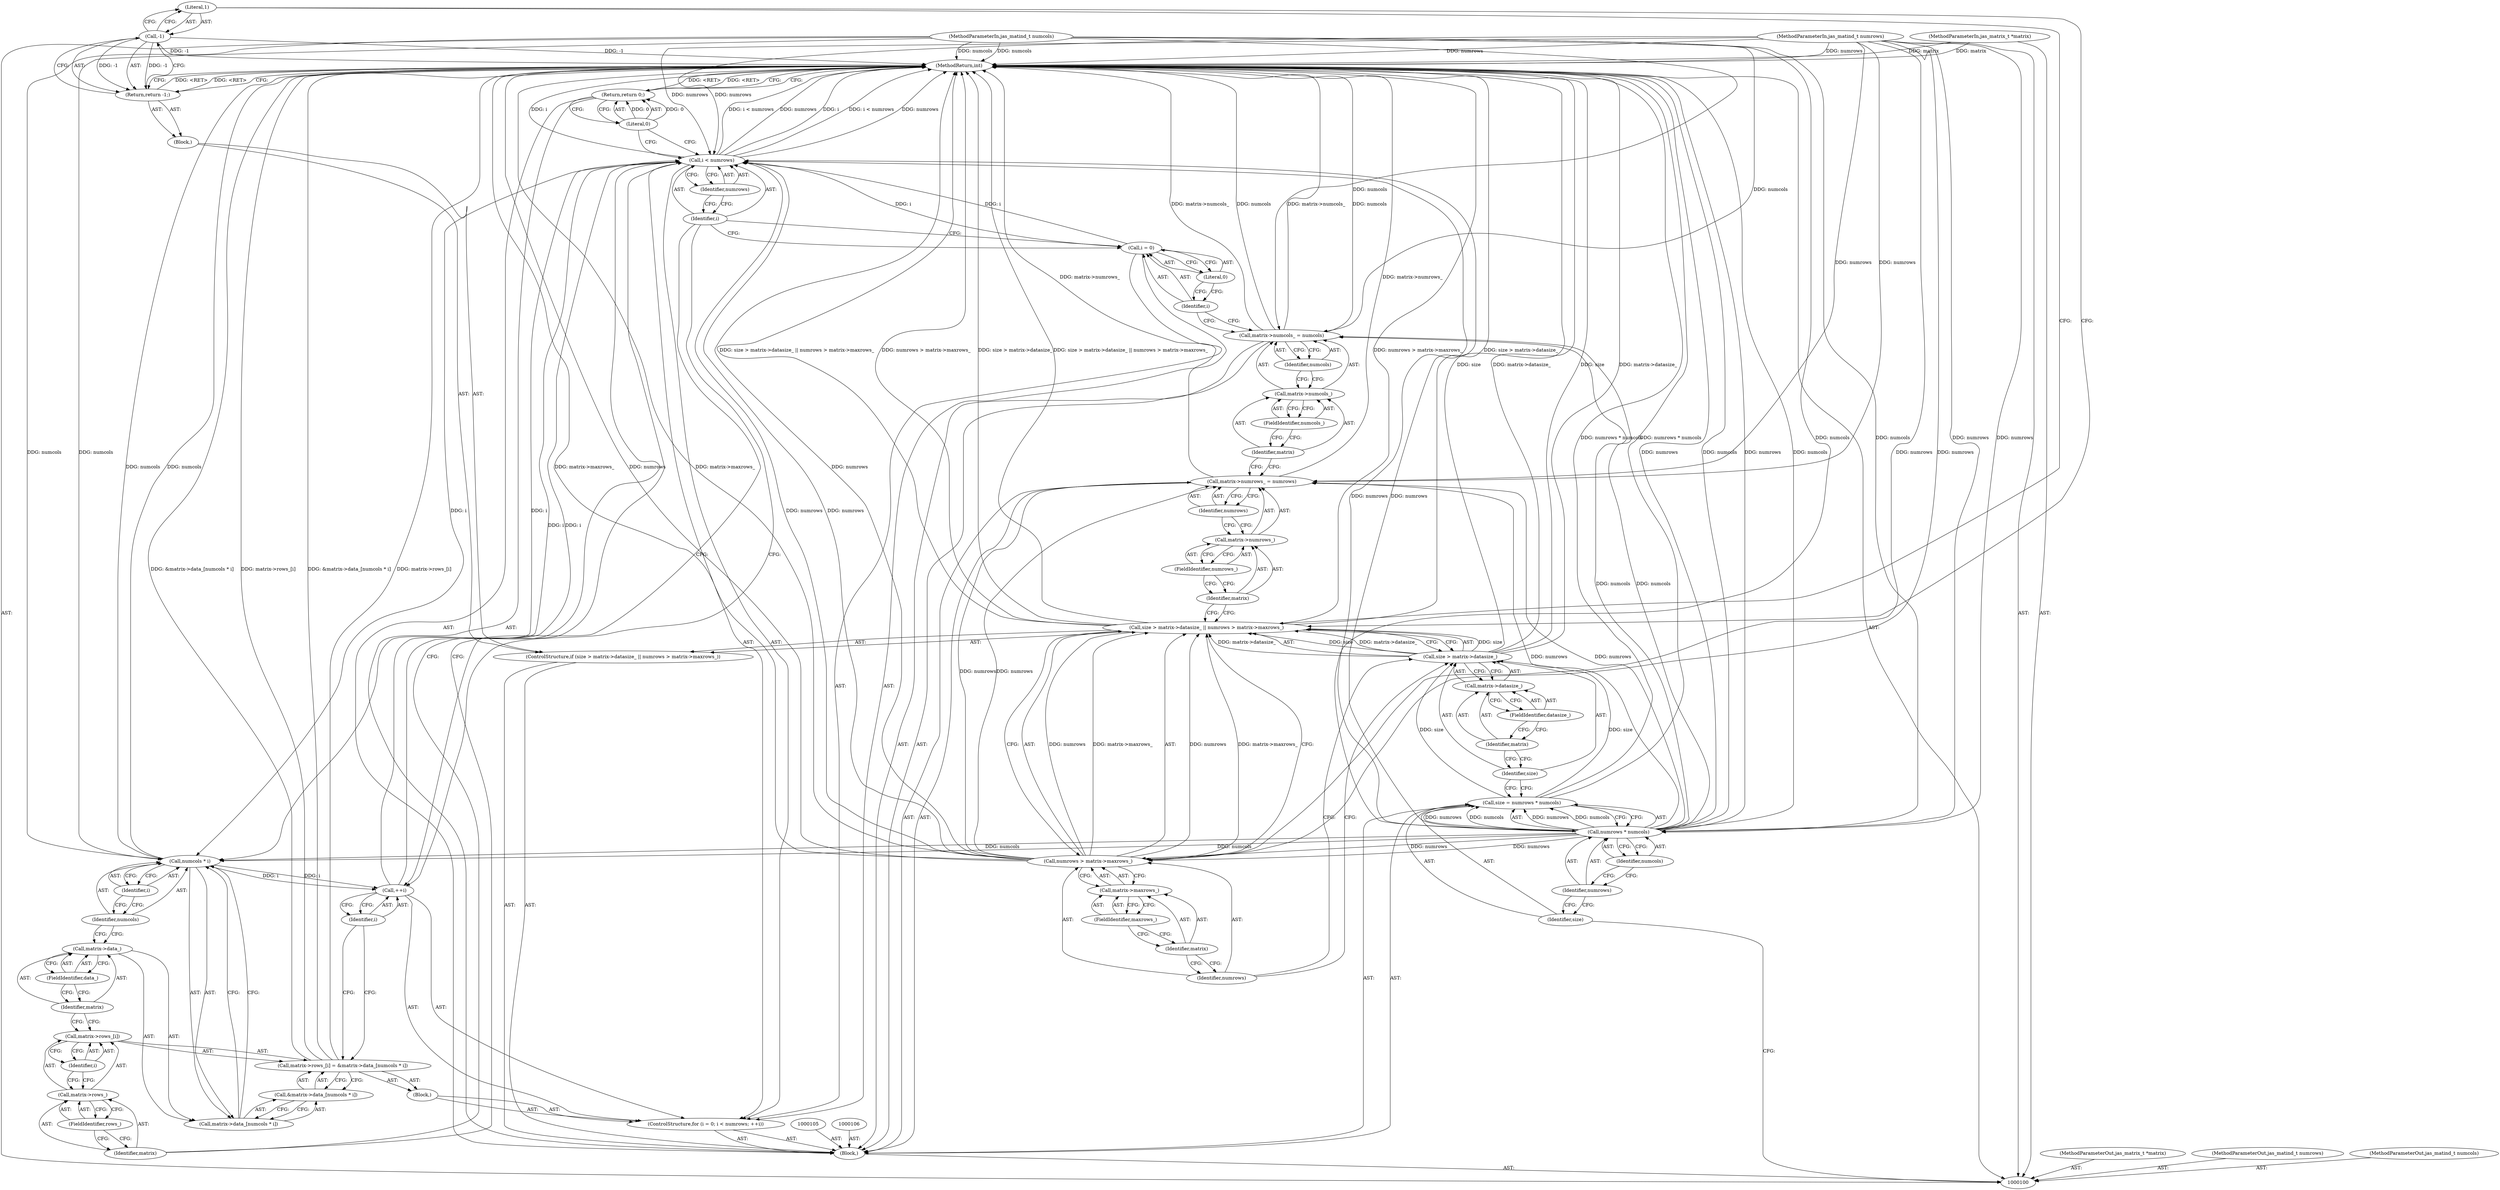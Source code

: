 digraph "0_jasper_d42b2388f7f8e0332c846675133acea151fc557a_23" {
"1000127" [label="(Literal,1)"];
"1000125" [label="(Return,return -1;)"];
"1000126" [label="(Call,-1)"];
"1000128" [label="(Call,matrix->numrows_ = numrows)"];
"1000129" [label="(Call,matrix->numrows_)"];
"1000130" [label="(Identifier,matrix)"];
"1000132" [label="(Identifier,numrows)"];
"1000131" [label="(FieldIdentifier,numrows_)"];
"1000133" [label="(Call,matrix->numcols_ = numcols)"];
"1000134" [label="(Call,matrix->numcols_)"];
"1000135" [label="(Identifier,matrix)"];
"1000137" [label="(Identifier,numcols)"];
"1000136" [label="(FieldIdentifier,numcols_)"];
"1000138" [label="(ControlStructure,for (i = 0; i < numrows; ++i))"];
"1000141" [label="(Literal,0)"];
"1000142" [label="(Call,i < numrows)"];
"1000143" [label="(Identifier,i)"];
"1000144" [label="(Identifier,numrows)"];
"1000145" [label="(Call,++i)"];
"1000146" [label="(Identifier,i)"];
"1000147" [label="(Block,)"];
"1000139" [label="(Call,i = 0)"];
"1000140" [label="(Identifier,i)"];
"1000152" [label="(FieldIdentifier,rows_)"];
"1000153" [label="(Identifier,i)"];
"1000148" [label="(Call,matrix->rows_[i] = &matrix->data_[numcols * i])"];
"1000149" [label="(Call,matrix->rows_[i])"];
"1000150" [label="(Call,matrix->rows_)"];
"1000151" [label="(Identifier,matrix)"];
"1000154" [label="(Call,&matrix->data_[numcols * i])"];
"1000155" [label="(Call,matrix->data_[numcols * i])"];
"1000156" [label="(Call,matrix->data_)"];
"1000157" [label="(Identifier,matrix)"];
"1000158" [label="(FieldIdentifier,data_)"];
"1000159" [label="(Call,numcols * i)"];
"1000160" [label="(Identifier,numcols)"];
"1000161" [label="(Identifier,i)"];
"1000164" [label="(MethodReturn,int)"];
"1000101" [label="(MethodParameterIn,jas_matrix_t *matrix)"];
"1000217" [label="(MethodParameterOut,jas_matrix_t *matrix)"];
"1000102" [label="(MethodParameterIn,jas_matind_t numrows)"];
"1000218" [label="(MethodParameterOut,jas_matind_t numrows)"];
"1000162" [label="(Return,return 0;)"];
"1000163" [label="(Literal,0)"];
"1000103" [label="(MethodParameterIn,jas_matind_t numcols)"];
"1000219" [label="(MethodParameterOut,jas_matind_t numcols)"];
"1000104" [label="(Block,)"];
"1000111" [label="(Identifier,numcols)"];
"1000107" [label="(Call,size = numrows * numcols)"];
"1000108" [label="(Identifier,size)"];
"1000109" [label="(Call,numrows * numcols)"];
"1000110" [label="(Identifier,numrows)"];
"1000116" [label="(Call,matrix->datasize_)"];
"1000117" [label="(Identifier,matrix)"];
"1000112" [label="(ControlStructure,if (size > matrix->datasize_ || numrows > matrix->maxrows_))"];
"1000118" [label="(FieldIdentifier,datasize_)"];
"1000119" [label="(Call,numrows > matrix->maxrows_)"];
"1000120" [label="(Identifier,numrows)"];
"1000121" [label="(Call,matrix->maxrows_)"];
"1000122" [label="(Identifier,matrix)"];
"1000123" [label="(FieldIdentifier,maxrows_)"];
"1000113" [label="(Call,size > matrix->datasize_ || numrows > matrix->maxrows_)"];
"1000114" [label="(Call,size > matrix->datasize_)"];
"1000115" [label="(Identifier,size)"];
"1000124" [label="(Block,)"];
"1000127" -> "1000126"  [label="AST: "];
"1000127" -> "1000113"  [label="CFG: "];
"1000126" -> "1000127"  [label="CFG: "];
"1000125" -> "1000124"  [label="AST: "];
"1000125" -> "1000126"  [label="CFG: "];
"1000126" -> "1000125"  [label="AST: "];
"1000164" -> "1000125"  [label="CFG: "];
"1000125" -> "1000164"  [label="DDG: <RET>"];
"1000126" -> "1000125"  [label="DDG: -1"];
"1000126" -> "1000125"  [label="AST: "];
"1000126" -> "1000127"  [label="CFG: "];
"1000127" -> "1000126"  [label="AST: "];
"1000125" -> "1000126"  [label="CFG: "];
"1000126" -> "1000164"  [label="DDG: -1"];
"1000126" -> "1000125"  [label="DDG: -1"];
"1000128" -> "1000104"  [label="AST: "];
"1000128" -> "1000132"  [label="CFG: "];
"1000129" -> "1000128"  [label="AST: "];
"1000132" -> "1000128"  [label="AST: "];
"1000135" -> "1000128"  [label="CFG: "];
"1000128" -> "1000164"  [label="DDG: matrix->numrows_"];
"1000109" -> "1000128"  [label="DDG: numrows"];
"1000119" -> "1000128"  [label="DDG: numrows"];
"1000102" -> "1000128"  [label="DDG: numrows"];
"1000129" -> "1000128"  [label="AST: "];
"1000129" -> "1000131"  [label="CFG: "];
"1000130" -> "1000129"  [label="AST: "];
"1000131" -> "1000129"  [label="AST: "];
"1000132" -> "1000129"  [label="CFG: "];
"1000130" -> "1000129"  [label="AST: "];
"1000130" -> "1000113"  [label="CFG: "];
"1000131" -> "1000130"  [label="CFG: "];
"1000132" -> "1000128"  [label="AST: "];
"1000132" -> "1000129"  [label="CFG: "];
"1000128" -> "1000132"  [label="CFG: "];
"1000131" -> "1000129"  [label="AST: "];
"1000131" -> "1000130"  [label="CFG: "];
"1000129" -> "1000131"  [label="CFG: "];
"1000133" -> "1000104"  [label="AST: "];
"1000133" -> "1000137"  [label="CFG: "];
"1000134" -> "1000133"  [label="AST: "];
"1000137" -> "1000133"  [label="AST: "];
"1000140" -> "1000133"  [label="CFG: "];
"1000133" -> "1000164"  [label="DDG: matrix->numcols_"];
"1000133" -> "1000164"  [label="DDG: numcols"];
"1000109" -> "1000133"  [label="DDG: numcols"];
"1000103" -> "1000133"  [label="DDG: numcols"];
"1000134" -> "1000133"  [label="AST: "];
"1000134" -> "1000136"  [label="CFG: "];
"1000135" -> "1000134"  [label="AST: "];
"1000136" -> "1000134"  [label="AST: "];
"1000137" -> "1000134"  [label="CFG: "];
"1000135" -> "1000134"  [label="AST: "];
"1000135" -> "1000128"  [label="CFG: "];
"1000136" -> "1000135"  [label="CFG: "];
"1000137" -> "1000133"  [label="AST: "];
"1000137" -> "1000134"  [label="CFG: "];
"1000133" -> "1000137"  [label="CFG: "];
"1000136" -> "1000134"  [label="AST: "];
"1000136" -> "1000135"  [label="CFG: "];
"1000134" -> "1000136"  [label="CFG: "];
"1000138" -> "1000104"  [label="AST: "];
"1000139" -> "1000138"  [label="AST: "];
"1000142" -> "1000138"  [label="AST: "];
"1000145" -> "1000138"  [label="AST: "];
"1000147" -> "1000138"  [label="AST: "];
"1000141" -> "1000139"  [label="AST: "];
"1000141" -> "1000140"  [label="CFG: "];
"1000139" -> "1000141"  [label="CFG: "];
"1000142" -> "1000138"  [label="AST: "];
"1000142" -> "1000144"  [label="CFG: "];
"1000143" -> "1000142"  [label="AST: "];
"1000144" -> "1000142"  [label="AST: "];
"1000151" -> "1000142"  [label="CFG: "];
"1000163" -> "1000142"  [label="CFG: "];
"1000142" -> "1000164"  [label="DDG: i < numrows"];
"1000142" -> "1000164"  [label="DDG: numrows"];
"1000142" -> "1000164"  [label="DDG: i"];
"1000139" -> "1000142"  [label="DDG: i"];
"1000145" -> "1000142"  [label="DDG: i"];
"1000102" -> "1000142"  [label="DDG: numrows"];
"1000109" -> "1000142"  [label="DDG: numrows"];
"1000119" -> "1000142"  [label="DDG: numrows"];
"1000142" -> "1000159"  [label="DDG: i"];
"1000143" -> "1000142"  [label="AST: "];
"1000143" -> "1000139"  [label="CFG: "];
"1000143" -> "1000145"  [label="CFG: "];
"1000144" -> "1000143"  [label="CFG: "];
"1000144" -> "1000142"  [label="AST: "];
"1000144" -> "1000143"  [label="CFG: "];
"1000142" -> "1000144"  [label="CFG: "];
"1000145" -> "1000138"  [label="AST: "];
"1000145" -> "1000146"  [label="CFG: "];
"1000146" -> "1000145"  [label="AST: "];
"1000143" -> "1000145"  [label="CFG: "];
"1000145" -> "1000142"  [label="DDG: i"];
"1000159" -> "1000145"  [label="DDG: i"];
"1000146" -> "1000145"  [label="AST: "];
"1000146" -> "1000148"  [label="CFG: "];
"1000145" -> "1000146"  [label="CFG: "];
"1000147" -> "1000138"  [label="AST: "];
"1000148" -> "1000147"  [label="AST: "];
"1000139" -> "1000138"  [label="AST: "];
"1000139" -> "1000141"  [label="CFG: "];
"1000140" -> "1000139"  [label="AST: "];
"1000141" -> "1000139"  [label="AST: "];
"1000143" -> "1000139"  [label="CFG: "];
"1000139" -> "1000142"  [label="DDG: i"];
"1000140" -> "1000139"  [label="AST: "];
"1000140" -> "1000133"  [label="CFG: "];
"1000141" -> "1000140"  [label="CFG: "];
"1000152" -> "1000150"  [label="AST: "];
"1000152" -> "1000151"  [label="CFG: "];
"1000150" -> "1000152"  [label="CFG: "];
"1000153" -> "1000149"  [label="AST: "];
"1000153" -> "1000150"  [label="CFG: "];
"1000149" -> "1000153"  [label="CFG: "];
"1000148" -> "1000147"  [label="AST: "];
"1000148" -> "1000154"  [label="CFG: "];
"1000149" -> "1000148"  [label="AST: "];
"1000154" -> "1000148"  [label="AST: "];
"1000146" -> "1000148"  [label="CFG: "];
"1000148" -> "1000164"  [label="DDG: &matrix->data_[numcols * i]"];
"1000148" -> "1000164"  [label="DDG: matrix->rows_[i]"];
"1000149" -> "1000148"  [label="AST: "];
"1000149" -> "1000153"  [label="CFG: "];
"1000150" -> "1000149"  [label="AST: "];
"1000153" -> "1000149"  [label="AST: "];
"1000157" -> "1000149"  [label="CFG: "];
"1000150" -> "1000149"  [label="AST: "];
"1000150" -> "1000152"  [label="CFG: "];
"1000151" -> "1000150"  [label="AST: "];
"1000152" -> "1000150"  [label="AST: "];
"1000153" -> "1000150"  [label="CFG: "];
"1000151" -> "1000150"  [label="AST: "];
"1000151" -> "1000142"  [label="CFG: "];
"1000152" -> "1000151"  [label="CFG: "];
"1000154" -> "1000148"  [label="AST: "];
"1000154" -> "1000155"  [label="CFG: "];
"1000155" -> "1000154"  [label="AST: "];
"1000148" -> "1000154"  [label="CFG: "];
"1000155" -> "1000154"  [label="AST: "];
"1000155" -> "1000159"  [label="CFG: "];
"1000156" -> "1000155"  [label="AST: "];
"1000159" -> "1000155"  [label="AST: "];
"1000154" -> "1000155"  [label="CFG: "];
"1000156" -> "1000155"  [label="AST: "];
"1000156" -> "1000158"  [label="CFG: "];
"1000157" -> "1000156"  [label="AST: "];
"1000158" -> "1000156"  [label="AST: "];
"1000160" -> "1000156"  [label="CFG: "];
"1000157" -> "1000156"  [label="AST: "];
"1000157" -> "1000149"  [label="CFG: "];
"1000158" -> "1000157"  [label="CFG: "];
"1000158" -> "1000156"  [label="AST: "];
"1000158" -> "1000157"  [label="CFG: "];
"1000156" -> "1000158"  [label="CFG: "];
"1000159" -> "1000155"  [label="AST: "];
"1000159" -> "1000161"  [label="CFG: "];
"1000160" -> "1000159"  [label="AST: "];
"1000161" -> "1000159"  [label="AST: "];
"1000155" -> "1000159"  [label="CFG: "];
"1000159" -> "1000164"  [label="DDG: numcols"];
"1000159" -> "1000145"  [label="DDG: i"];
"1000103" -> "1000159"  [label="DDG: numcols"];
"1000109" -> "1000159"  [label="DDG: numcols"];
"1000142" -> "1000159"  [label="DDG: i"];
"1000160" -> "1000159"  [label="AST: "];
"1000160" -> "1000156"  [label="CFG: "];
"1000161" -> "1000160"  [label="CFG: "];
"1000161" -> "1000159"  [label="AST: "];
"1000161" -> "1000160"  [label="CFG: "];
"1000159" -> "1000161"  [label="CFG: "];
"1000164" -> "1000100"  [label="AST: "];
"1000164" -> "1000125"  [label="CFG: "];
"1000164" -> "1000162"  [label="CFG: "];
"1000162" -> "1000164"  [label="DDG: <RET>"];
"1000125" -> "1000164"  [label="DDG: <RET>"];
"1000126" -> "1000164"  [label="DDG: -1"];
"1000142" -> "1000164"  [label="DDG: i < numrows"];
"1000142" -> "1000164"  [label="DDG: numrows"];
"1000142" -> "1000164"  [label="DDG: i"];
"1000148" -> "1000164"  [label="DDG: &matrix->data_[numcols * i]"];
"1000148" -> "1000164"  [label="DDG: matrix->rows_[i]"];
"1000113" -> "1000164"  [label="DDG: numrows > matrix->maxrows_"];
"1000113" -> "1000164"  [label="DDG: size > matrix->datasize_"];
"1000113" -> "1000164"  [label="DDG: size > matrix->datasize_ || numrows > matrix->maxrows_"];
"1000159" -> "1000164"  [label="DDG: numcols"];
"1000128" -> "1000164"  [label="DDG: matrix->numrows_"];
"1000103" -> "1000164"  [label="DDG: numcols"];
"1000133" -> "1000164"  [label="DDG: matrix->numcols_"];
"1000133" -> "1000164"  [label="DDG: numcols"];
"1000114" -> "1000164"  [label="DDG: size"];
"1000114" -> "1000164"  [label="DDG: matrix->datasize_"];
"1000119" -> "1000164"  [label="DDG: matrix->maxrows_"];
"1000119" -> "1000164"  [label="DDG: numrows"];
"1000102" -> "1000164"  [label="DDG: numrows"];
"1000101" -> "1000164"  [label="DDG: matrix"];
"1000109" -> "1000164"  [label="DDG: numrows"];
"1000109" -> "1000164"  [label="DDG: numcols"];
"1000107" -> "1000164"  [label="DDG: numrows * numcols"];
"1000101" -> "1000100"  [label="AST: "];
"1000101" -> "1000164"  [label="DDG: matrix"];
"1000217" -> "1000100"  [label="AST: "];
"1000102" -> "1000100"  [label="AST: "];
"1000102" -> "1000164"  [label="DDG: numrows"];
"1000102" -> "1000109"  [label="DDG: numrows"];
"1000102" -> "1000119"  [label="DDG: numrows"];
"1000102" -> "1000128"  [label="DDG: numrows"];
"1000102" -> "1000142"  [label="DDG: numrows"];
"1000218" -> "1000100"  [label="AST: "];
"1000162" -> "1000104"  [label="AST: "];
"1000162" -> "1000163"  [label="CFG: "];
"1000163" -> "1000162"  [label="AST: "];
"1000164" -> "1000162"  [label="CFG: "];
"1000162" -> "1000164"  [label="DDG: <RET>"];
"1000163" -> "1000162"  [label="DDG: 0"];
"1000163" -> "1000162"  [label="AST: "];
"1000163" -> "1000142"  [label="CFG: "];
"1000162" -> "1000163"  [label="CFG: "];
"1000163" -> "1000162"  [label="DDG: 0"];
"1000103" -> "1000100"  [label="AST: "];
"1000103" -> "1000164"  [label="DDG: numcols"];
"1000103" -> "1000109"  [label="DDG: numcols"];
"1000103" -> "1000133"  [label="DDG: numcols"];
"1000103" -> "1000159"  [label="DDG: numcols"];
"1000219" -> "1000100"  [label="AST: "];
"1000104" -> "1000100"  [label="AST: "];
"1000105" -> "1000104"  [label="AST: "];
"1000106" -> "1000104"  [label="AST: "];
"1000107" -> "1000104"  [label="AST: "];
"1000112" -> "1000104"  [label="AST: "];
"1000128" -> "1000104"  [label="AST: "];
"1000133" -> "1000104"  [label="AST: "];
"1000138" -> "1000104"  [label="AST: "];
"1000162" -> "1000104"  [label="AST: "];
"1000111" -> "1000109"  [label="AST: "];
"1000111" -> "1000110"  [label="CFG: "];
"1000109" -> "1000111"  [label="CFG: "];
"1000107" -> "1000104"  [label="AST: "];
"1000107" -> "1000109"  [label="CFG: "];
"1000108" -> "1000107"  [label="AST: "];
"1000109" -> "1000107"  [label="AST: "];
"1000115" -> "1000107"  [label="CFG: "];
"1000107" -> "1000164"  [label="DDG: numrows * numcols"];
"1000109" -> "1000107"  [label="DDG: numrows"];
"1000109" -> "1000107"  [label="DDG: numcols"];
"1000107" -> "1000114"  [label="DDG: size"];
"1000108" -> "1000107"  [label="AST: "];
"1000108" -> "1000100"  [label="CFG: "];
"1000110" -> "1000108"  [label="CFG: "];
"1000109" -> "1000107"  [label="AST: "];
"1000109" -> "1000111"  [label="CFG: "];
"1000110" -> "1000109"  [label="AST: "];
"1000111" -> "1000109"  [label="AST: "];
"1000107" -> "1000109"  [label="CFG: "];
"1000109" -> "1000164"  [label="DDG: numrows"];
"1000109" -> "1000164"  [label="DDG: numcols"];
"1000109" -> "1000107"  [label="DDG: numrows"];
"1000109" -> "1000107"  [label="DDG: numcols"];
"1000102" -> "1000109"  [label="DDG: numrows"];
"1000103" -> "1000109"  [label="DDG: numcols"];
"1000109" -> "1000119"  [label="DDG: numrows"];
"1000109" -> "1000128"  [label="DDG: numrows"];
"1000109" -> "1000133"  [label="DDG: numcols"];
"1000109" -> "1000142"  [label="DDG: numrows"];
"1000109" -> "1000159"  [label="DDG: numcols"];
"1000110" -> "1000109"  [label="AST: "];
"1000110" -> "1000108"  [label="CFG: "];
"1000111" -> "1000110"  [label="CFG: "];
"1000116" -> "1000114"  [label="AST: "];
"1000116" -> "1000118"  [label="CFG: "];
"1000117" -> "1000116"  [label="AST: "];
"1000118" -> "1000116"  [label="AST: "];
"1000114" -> "1000116"  [label="CFG: "];
"1000117" -> "1000116"  [label="AST: "];
"1000117" -> "1000115"  [label="CFG: "];
"1000118" -> "1000117"  [label="CFG: "];
"1000112" -> "1000104"  [label="AST: "];
"1000113" -> "1000112"  [label="AST: "];
"1000124" -> "1000112"  [label="AST: "];
"1000118" -> "1000116"  [label="AST: "];
"1000118" -> "1000117"  [label="CFG: "];
"1000116" -> "1000118"  [label="CFG: "];
"1000119" -> "1000113"  [label="AST: "];
"1000119" -> "1000121"  [label="CFG: "];
"1000120" -> "1000119"  [label="AST: "];
"1000121" -> "1000119"  [label="AST: "];
"1000113" -> "1000119"  [label="CFG: "];
"1000119" -> "1000164"  [label="DDG: matrix->maxrows_"];
"1000119" -> "1000164"  [label="DDG: numrows"];
"1000119" -> "1000113"  [label="DDG: numrows"];
"1000119" -> "1000113"  [label="DDG: matrix->maxrows_"];
"1000109" -> "1000119"  [label="DDG: numrows"];
"1000102" -> "1000119"  [label="DDG: numrows"];
"1000119" -> "1000128"  [label="DDG: numrows"];
"1000119" -> "1000142"  [label="DDG: numrows"];
"1000120" -> "1000119"  [label="AST: "];
"1000120" -> "1000114"  [label="CFG: "];
"1000122" -> "1000120"  [label="CFG: "];
"1000121" -> "1000119"  [label="AST: "];
"1000121" -> "1000123"  [label="CFG: "];
"1000122" -> "1000121"  [label="AST: "];
"1000123" -> "1000121"  [label="AST: "];
"1000119" -> "1000121"  [label="CFG: "];
"1000122" -> "1000121"  [label="AST: "];
"1000122" -> "1000120"  [label="CFG: "];
"1000123" -> "1000122"  [label="CFG: "];
"1000123" -> "1000121"  [label="AST: "];
"1000123" -> "1000122"  [label="CFG: "];
"1000121" -> "1000123"  [label="CFG: "];
"1000113" -> "1000112"  [label="AST: "];
"1000113" -> "1000114"  [label="CFG: "];
"1000113" -> "1000119"  [label="CFG: "];
"1000114" -> "1000113"  [label="AST: "];
"1000119" -> "1000113"  [label="AST: "];
"1000127" -> "1000113"  [label="CFG: "];
"1000130" -> "1000113"  [label="CFG: "];
"1000113" -> "1000164"  [label="DDG: numrows > matrix->maxrows_"];
"1000113" -> "1000164"  [label="DDG: size > matrix->datasize_"];
"1000113" -> "1000164"  [label="DDG: size > matrix->datasize_ || numrows > matrix->maxrows_"];
"1000114" -> "1000113"  [label="DDG: size"];
"1000114" -> "1000113"  [label="DDG: matrix->datasize_"];
"1000119" -> "1000113"  [label="DDG: numrows"];
"1000119" -> "1000113"  [label="DDG: matrix->maxrows_"];
"1000114" -> "1000113"  [label="AST: "];
"1000114" -> "1000116"  [label="CFG: "];
"1000115" -> "1000114"  [label="AST: "];
"1000116" -> "1000114"  [label="AST: "];
"1000120" -> "1000114"  [label="CFG: "];
"1000113" -> "1000114"  [label="CFG: "];
"1000114" -> "1000164"  [label="DDG: size"];
"1000114" -> "1000164"  [label="DDG: matrix->datasize_"];
"1000114" -> "1000113"  [label="DDG: size"];
"1000114" -> "1000113"  [label="DDG: matrix->datasize_"];
"1000107" -> "1000114"  [label="DDG: size"];
"1000115" -> "1000114"  [label="AST: "];
"1000115" -> "1000107"  [label="CFG: "];
"1000117" -> "1000115"  [label="CFG: "];
"1000124" -> "1000112"  [label="AST: "];
"1000125" -> "1000124"  [label="AST: "];
}
